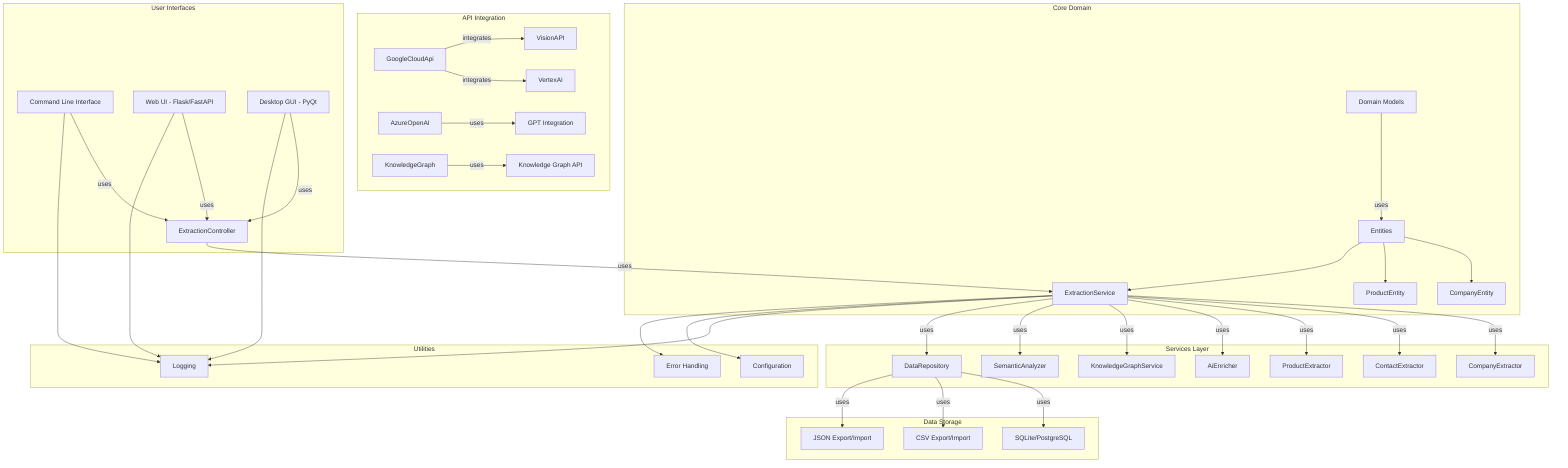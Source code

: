 graph TD
    subgraph "Core Domain"
        DM["Domain Models"] --> |uses| EN["Entities"]
        EN --> CE["CompanyEntity"]
        EN --> PE["ProductEntity"]
        EN --> ES["ExtractionState"]
    end
    
    subgraph "Services Layer"
        ES["ExtractionService"] --> |uses| CEX["CompanyExtractor"]
        ES --> |uses| CONTEX["ContactExtractor"]
        ES --> |uses| PRODEX["ProductExtractor"]
        ES --> |uses| AIE["AiEnricher"]
        ES --> |uses| KGS["KnowledgeGraphService"]
        ES --> |uses| SEM["SemanticAnalyzer"]
        ES --> |uses| DR["DataRepository"]
    end
    
    subgraph "API Integration"
        GC["GoogleCloudApi"] --> |integrates| VIS["VisionAPI"]
        GC --> |integrates| VAI["VertexAI"]
        AZ["AzureOpenAI"] --> |uses| GPT["GPT Integration"]
        KG["KnowledgeGraph"] --> |uses| KGAPI["Knowledge Graph API"]
    end
    
    subgraph "User Interfaces"
        CLI["Command Line Interface"] --> |uses| EC["ExtractionController"] 
        WUI["Web UI - Flask/FastAPI"] --> |uses| EC
        GUI["Desktop GUI - PyQt"] --> |uses| EC
        EC --> |uses| ES
    end
    
    subgraph "Data Storage"
        DR --> |uses| SQL["SQLite/PostgreSQL"]
        DR --> |uses| CSV["CSV Export/Import"]
        DR --> |uses| JSON["JSON Export/Import"]
    end
    
    subgraph "Utilities"
        LOG["Logging"] 
        CFG["Configuration"]
        ERR["Error Handling"]
    end
    
    CLI --> LOG
    WUI --> LOG
    GUI --> LOG
    ES --> LOG
    ES --> CFG
    ES --> ERR
